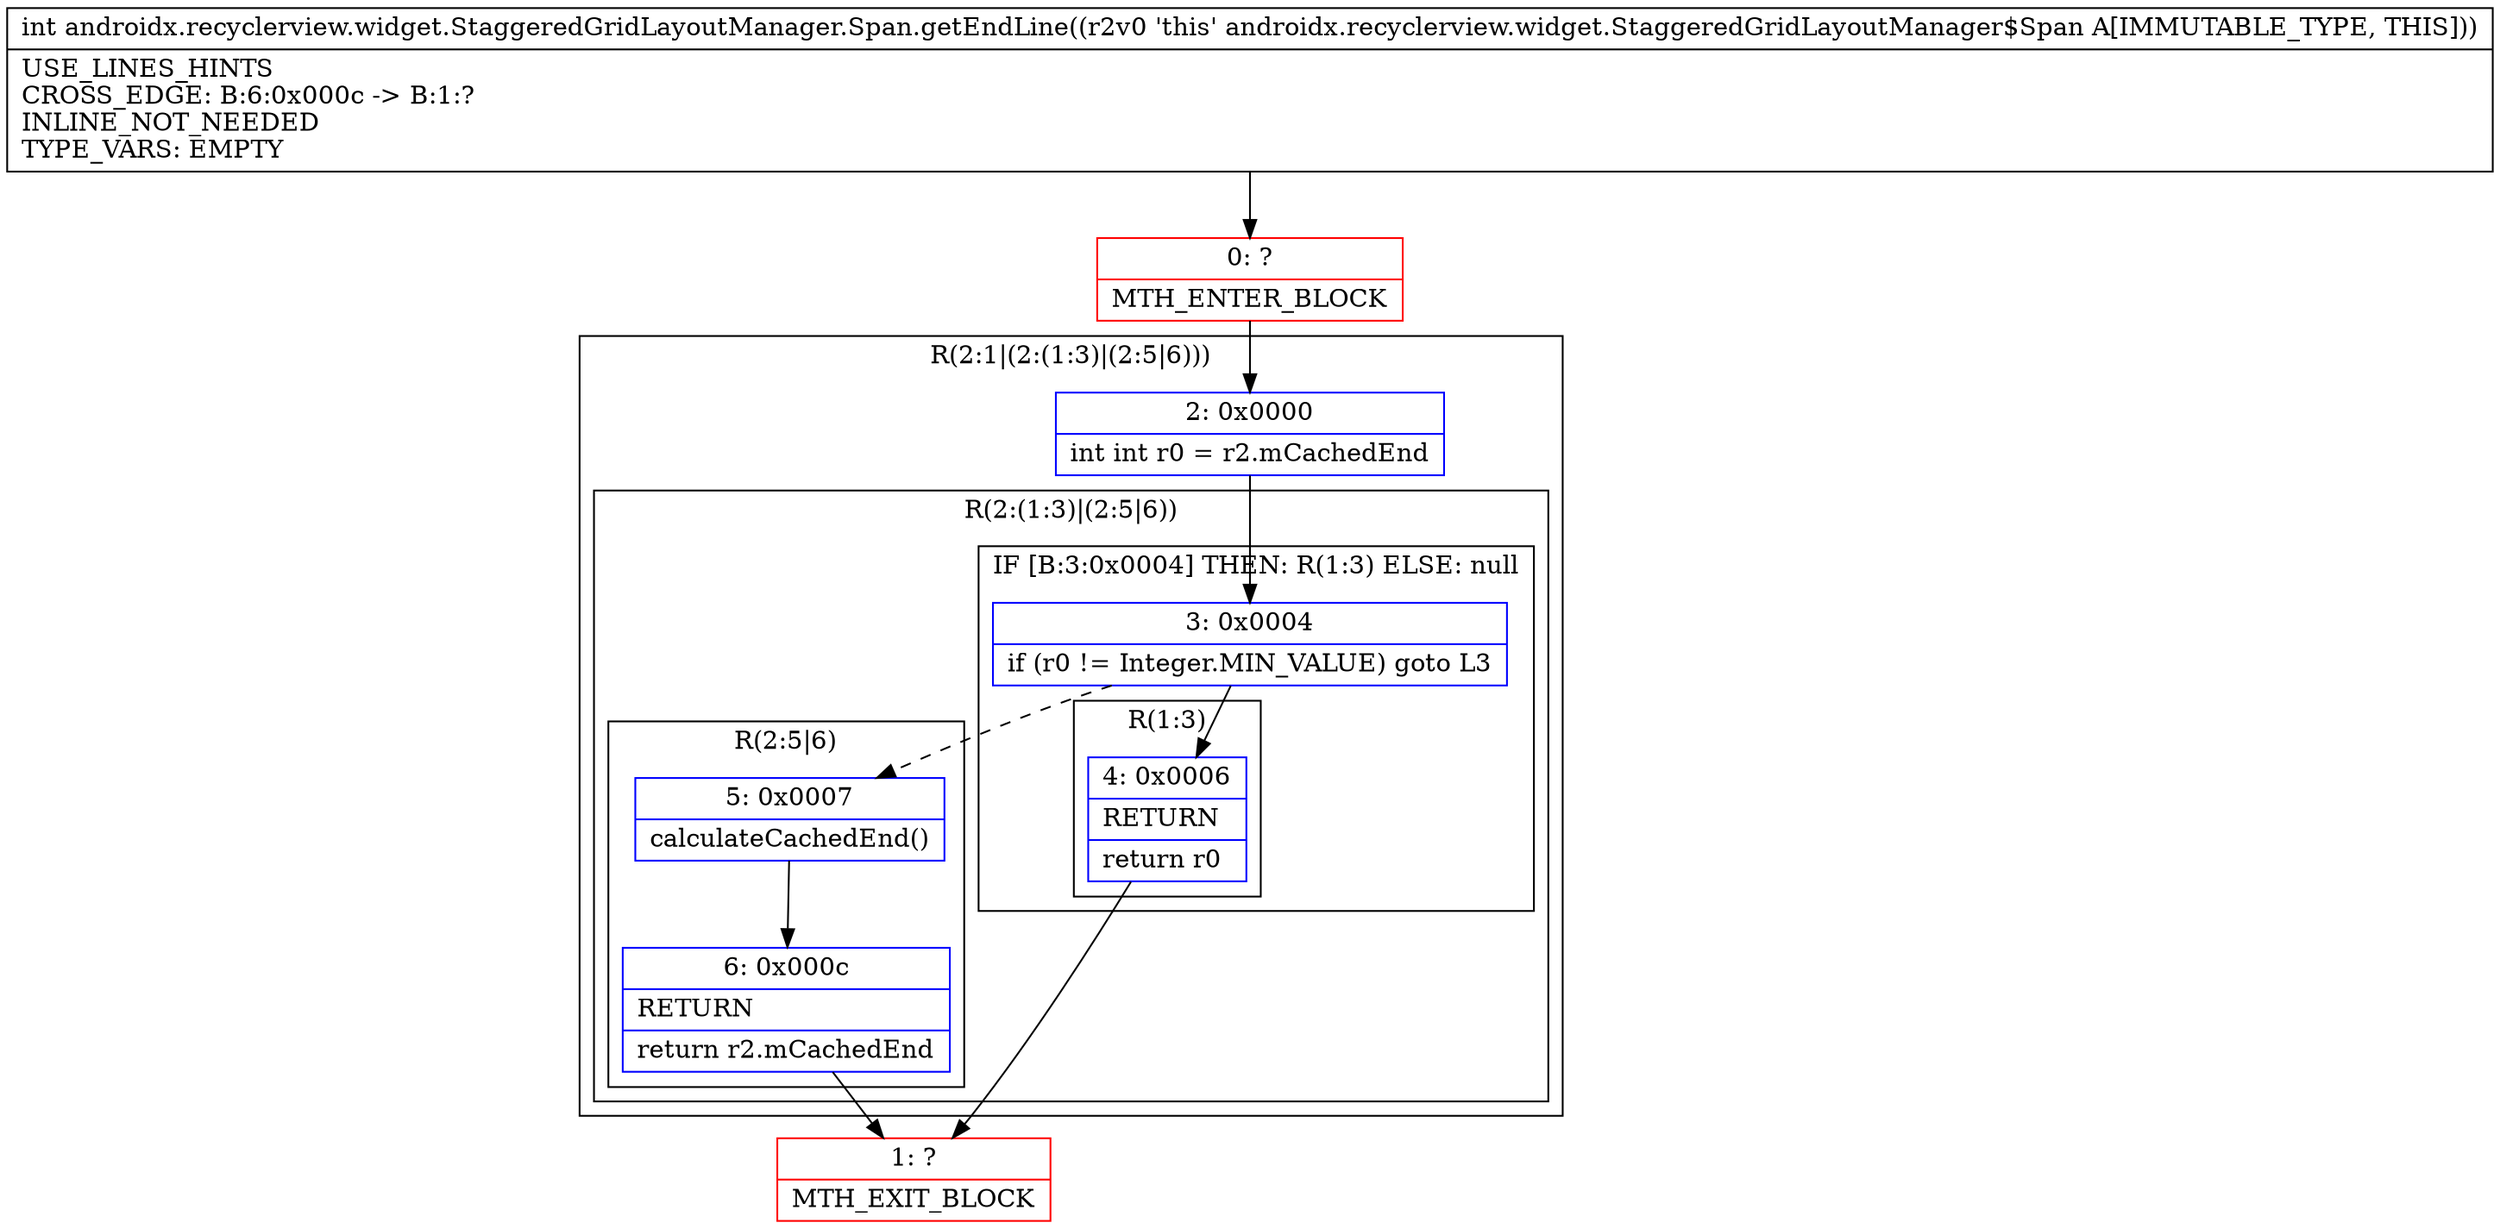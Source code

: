 digraph "CFG forandroidx.recyclerview.widget.StaggeredGridLayoutManager.Span.getEndLine()I" {
subgraph cluster_Region_1685681541 {
label = "R(2:1|(2:(1:3)|(2:5|6)))";
node [shape=record,color=blue];
Node_2 [shape=record,label="{2\:\ 0x0000|int int r0 = r2.mCachedEnd\l}"];
subgraph cluster_Region_965414499 {
label = "R(2:(1:3)|(2:5|6))";
node [shape=record,color=blue];
subgraph cluster_IfRegion_1276924474 {
label = "IF [B:3:0x0004] THEN: R(1:3) ELSE: null";
node [shape=record,color=blue];
Node_3 [shape=record,label="{3\:\ 0x0004|if (r0 != Integer.MIN_VALUE) goto L3\l}"];
subgraph cluster_Region_1826173585 {
label = "R(1:3)";
node [shape=record,color=blue];
Node_4 [shape=record,label="{4\:\ 0x0006|RETURN\l|return r0\l}"];
}
}
subgraph cluster_Region_1653200528 {
label = "R(2:5|6)";
node [shape=record,color=blue];
Node_5 [shape=record,label="{5\:\ 0x0007|calculateCachedEnd()\l}"];
Node_6 [shape=record,label="{6\:\ 0x000c|RETURN\l|return r2.mCachedEnd\l}"];
}
}
}
Node_0 [shape=record,color=red,label="{0\:\ ?|MTH_ENTER_BLOCK\l}"];
Node_1 [shape=record,color=red,label="{1\:\ ?|MTH_EXIT_BLOCK\l}"];
MethodNode[shape=record,label="{int androidx.recyclerview.widget.StaggeredGridLayoutManager.Span.getEndLine((r2v0 'this' androidx.recyclerview.widget.StaggeredGridLayoutManager$Span A[IMMUTABLE_TYPE, THIS]))  | USE_LINES_HINTS\lCROSS_EDGE: B:6:0x000c \-\> B:1:?\lINLINE_NOT_NEEDED\lTYPE_VARS: EMPTY\l}"];
MethodNode -> Node_0;Node_2 -> Node_3;
Node_3 -> Node_4;
Node_3 -> Node_5[style=dashed];
Node_4 -> Node_1;
Node_5 -> Node_6;
Node_6 -> Node_1;
Node_0 -> Node_2;
}


